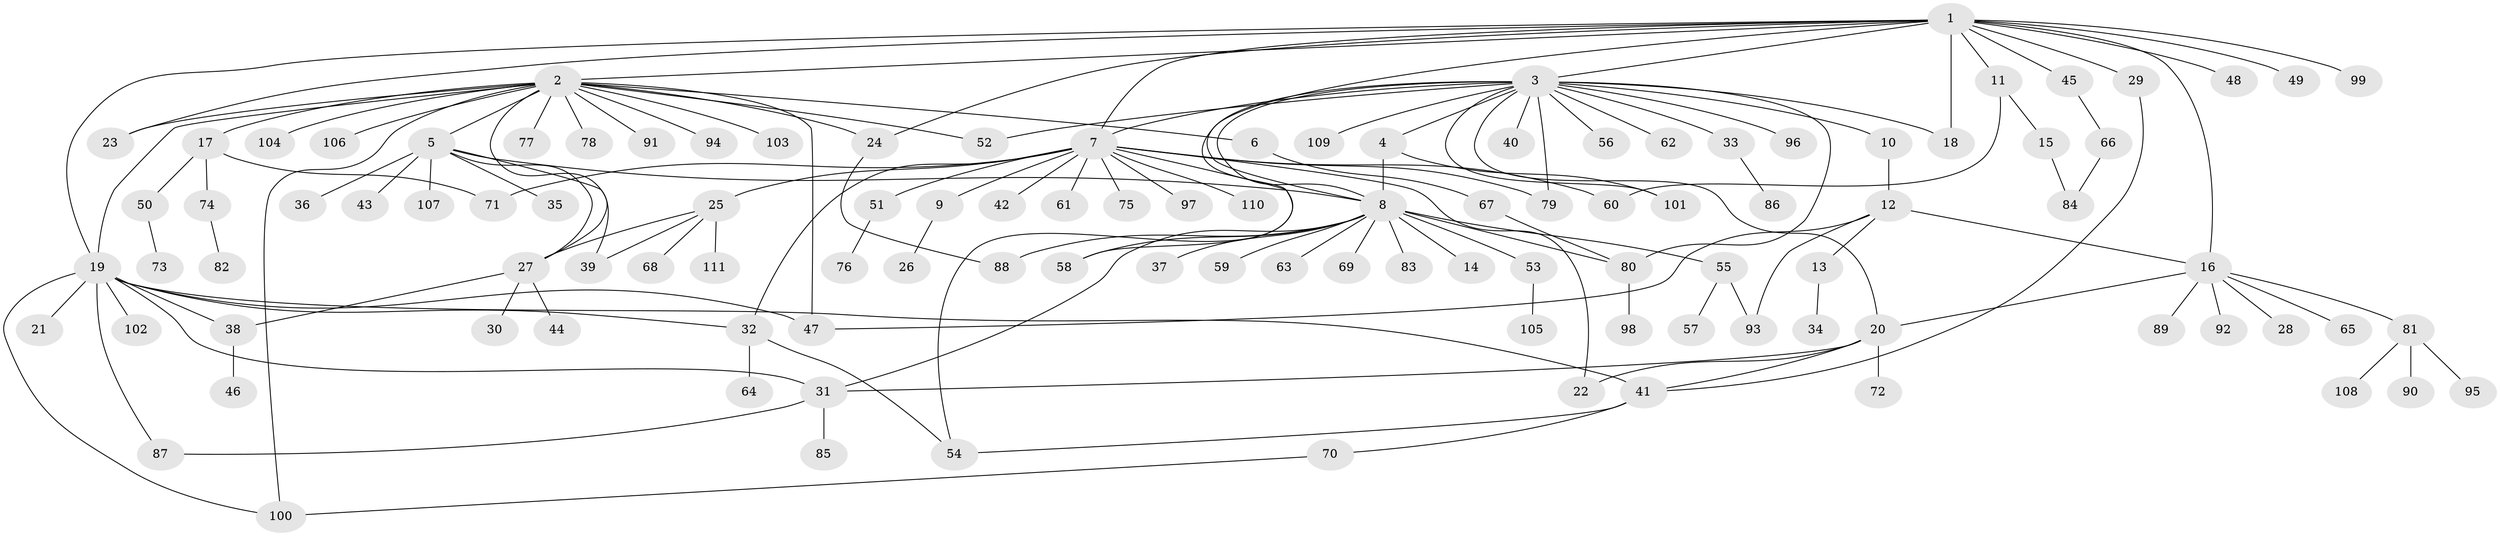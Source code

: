 // coarse degree distribution, {27: 0.011904761904761904, 17: 0.011904761904761904, 2: 0.20238095238095238, 21: 0.011904761904761904, 14: 0.011904761904761904, 1: 0.5476190476190477, 5: 0.05952380952380952, 3: 0.09523809523809523, 7: 0.011904761904761904, 4: 0.023809523809523808, 9: 0.011904761904761904}
// Generated by graph-tools (version 1.1) at 2025/23/03/03/25 07:23:53]
// undirected, 111 vertices, 148 edges
graph export_dot {
graph [start="1"]
  node [color=gray90,style=filled];
  1;
  2;
  3;
  4;
  5;
  6;
  7;
  8;
  9;
  10;
  11;
  12;
  13;
  14;
  15;
  16;
  17;
  18;
  19;
  20;
  21;
  22;
  23;
  24;
  25;
  26;
  27;
  28;
  29;
  30;
  31;
  32;
  33;
  34;
  35;
  36;
  37;
  38;
  39;
  40;
  41;
  42;
  43;
  44;
  45;
  46;
  47;
  48;
  49;
  50;
  51;
  52;
  53;
  54;
  55;
  56;
  57;
  58;
  59;
  60;
  61;
  62;
  63;
  64;
  65;
  66;
  67;
  68;
  69;
  70;
  71;
  72;
  73;
  74;
  75;
  76;
  77;
  78;
  79;
  80;
  81;
  82;
  83;
  84;
  85;
  86;
  87;
  88;
  89;
  90;
  91;
  92;
  93;
  94;
  95;
  96;
  97;
  98;
  99;
  100;
  101;
  102;
  103;
  104;
  105;
  106;
  107;
  108;
  109;
  110;
  111;
  1 -- 2;
  1 -- 3;
  1 -- 7;
  1 -- 8;
  1 -- 11;
  1 -- 16;
  1 -- 18;
  1 -- 19;
  1 -- 23;
  1 -- 24;
  1 -- 29;
  1 -- 45;
  1 -- 48;
  1 -- 49;
  1 -- 99;
  2 -- 5;
  2 -- 6;
  2 -- 17;
  2 -- 19;
  2 -- 23;
  2 -- 24;
  2 -- 27;
  2 -- 47;
  2 -- 52;
  2 -- 77;
  2 -- 78;
  2 -- 91;
  2 -- 94;
  2 -- 100;
  2 -- 103;
  2 -- 104;
  2 -- 106;
  3 -- 4;
  3 -- 7;
  3 -- 8;
  3 -- 10;
  3 -- 18;
  3 -- 20;
  3 -- 33;
  3 -- 40;
  3 -- 52;
  3 -- 54;
  3 -- 56;
  3 -- 62;
  3 -- 79;
  3 -- 80;
  3 -- 96;
  3 -- 101;
  3 -- 109;
  4 -- 8;
  4 -- 101;
  5 -- 8;
  5 -- 27;
  5 -- 35;
  5 -- 36;
  5 -- 39;
  5 -- 43;
  5 -- 107;
  6 -- 67;
  7 -- 9;
  7 -- 22;
  7 -- 25;
  7 -- 32;
  7 -- 42;
  7 -- 51;
  7 -- 58;
  7 -- 60;
  7 -- 61;
  7 -- 71;
  7 -- 75;
  7 -- 79;
  7 -- 97;
  7 -- 110;
  8 -- 14;
  8 -- 31;
  8 -- 37;
  8 -- 53;
  8 -- 55;
  8 -- 58;
  8 -- 59;
  8 -- 63;
  8 -- 69;
  8 -- 80;
  8 -- 83;
  8 -- 88;
  9 -- 26;
  10 -- 12;
  11 -- 15;
  11 -- 60;
  12 -- 13;
  12 -- 16;
  12 -- 47;
  12 -- 93;
  13 -- 34;
  15 -- 84;
  16 -- 20;
  16 -- 28;
  16 -- 65;
  16 -- 81;
  16 -- 89;
  16 -- 92;
  17 -- 50;
  17 -- 71;
  17 -- 74;
  19 -- 21;
  19 -- 31;
  19 -- 32;
  19 -- 38;
  19 -- 41;
  19 -- 47;
  19 -- 87;
  19 -- 100;
  19 -- 102;
  20 -- 22;
  20 -- 31;
  20 -- 41;
  20 -- 72;
  24 -- 88;
  25 -- 27;
  25 -- 39;
  25 -- 68;
  25 -- 111;
  27 -- 30;
  27 -- 38;
  27 -- 44;
  29 -- 41;
  31 -- 85;
  31 -- 87;
  32 -- 54;
  32 -- 64;
  33 -- 86;
  38 -- 46;
  41 -- 54;
  41 -- 70;
  45 -- 66;
  50 -- 73;
  51 -- 76;
  53 -- 105;
  55 -- 57;
  55 -- 93;
  66 -- 84;
  67 -- 80;
  70 -- 100;
  74 -- 82;
  80 -- 98;
  81 -- 90;
  81 -- 95;
  81 -- 108;
}
